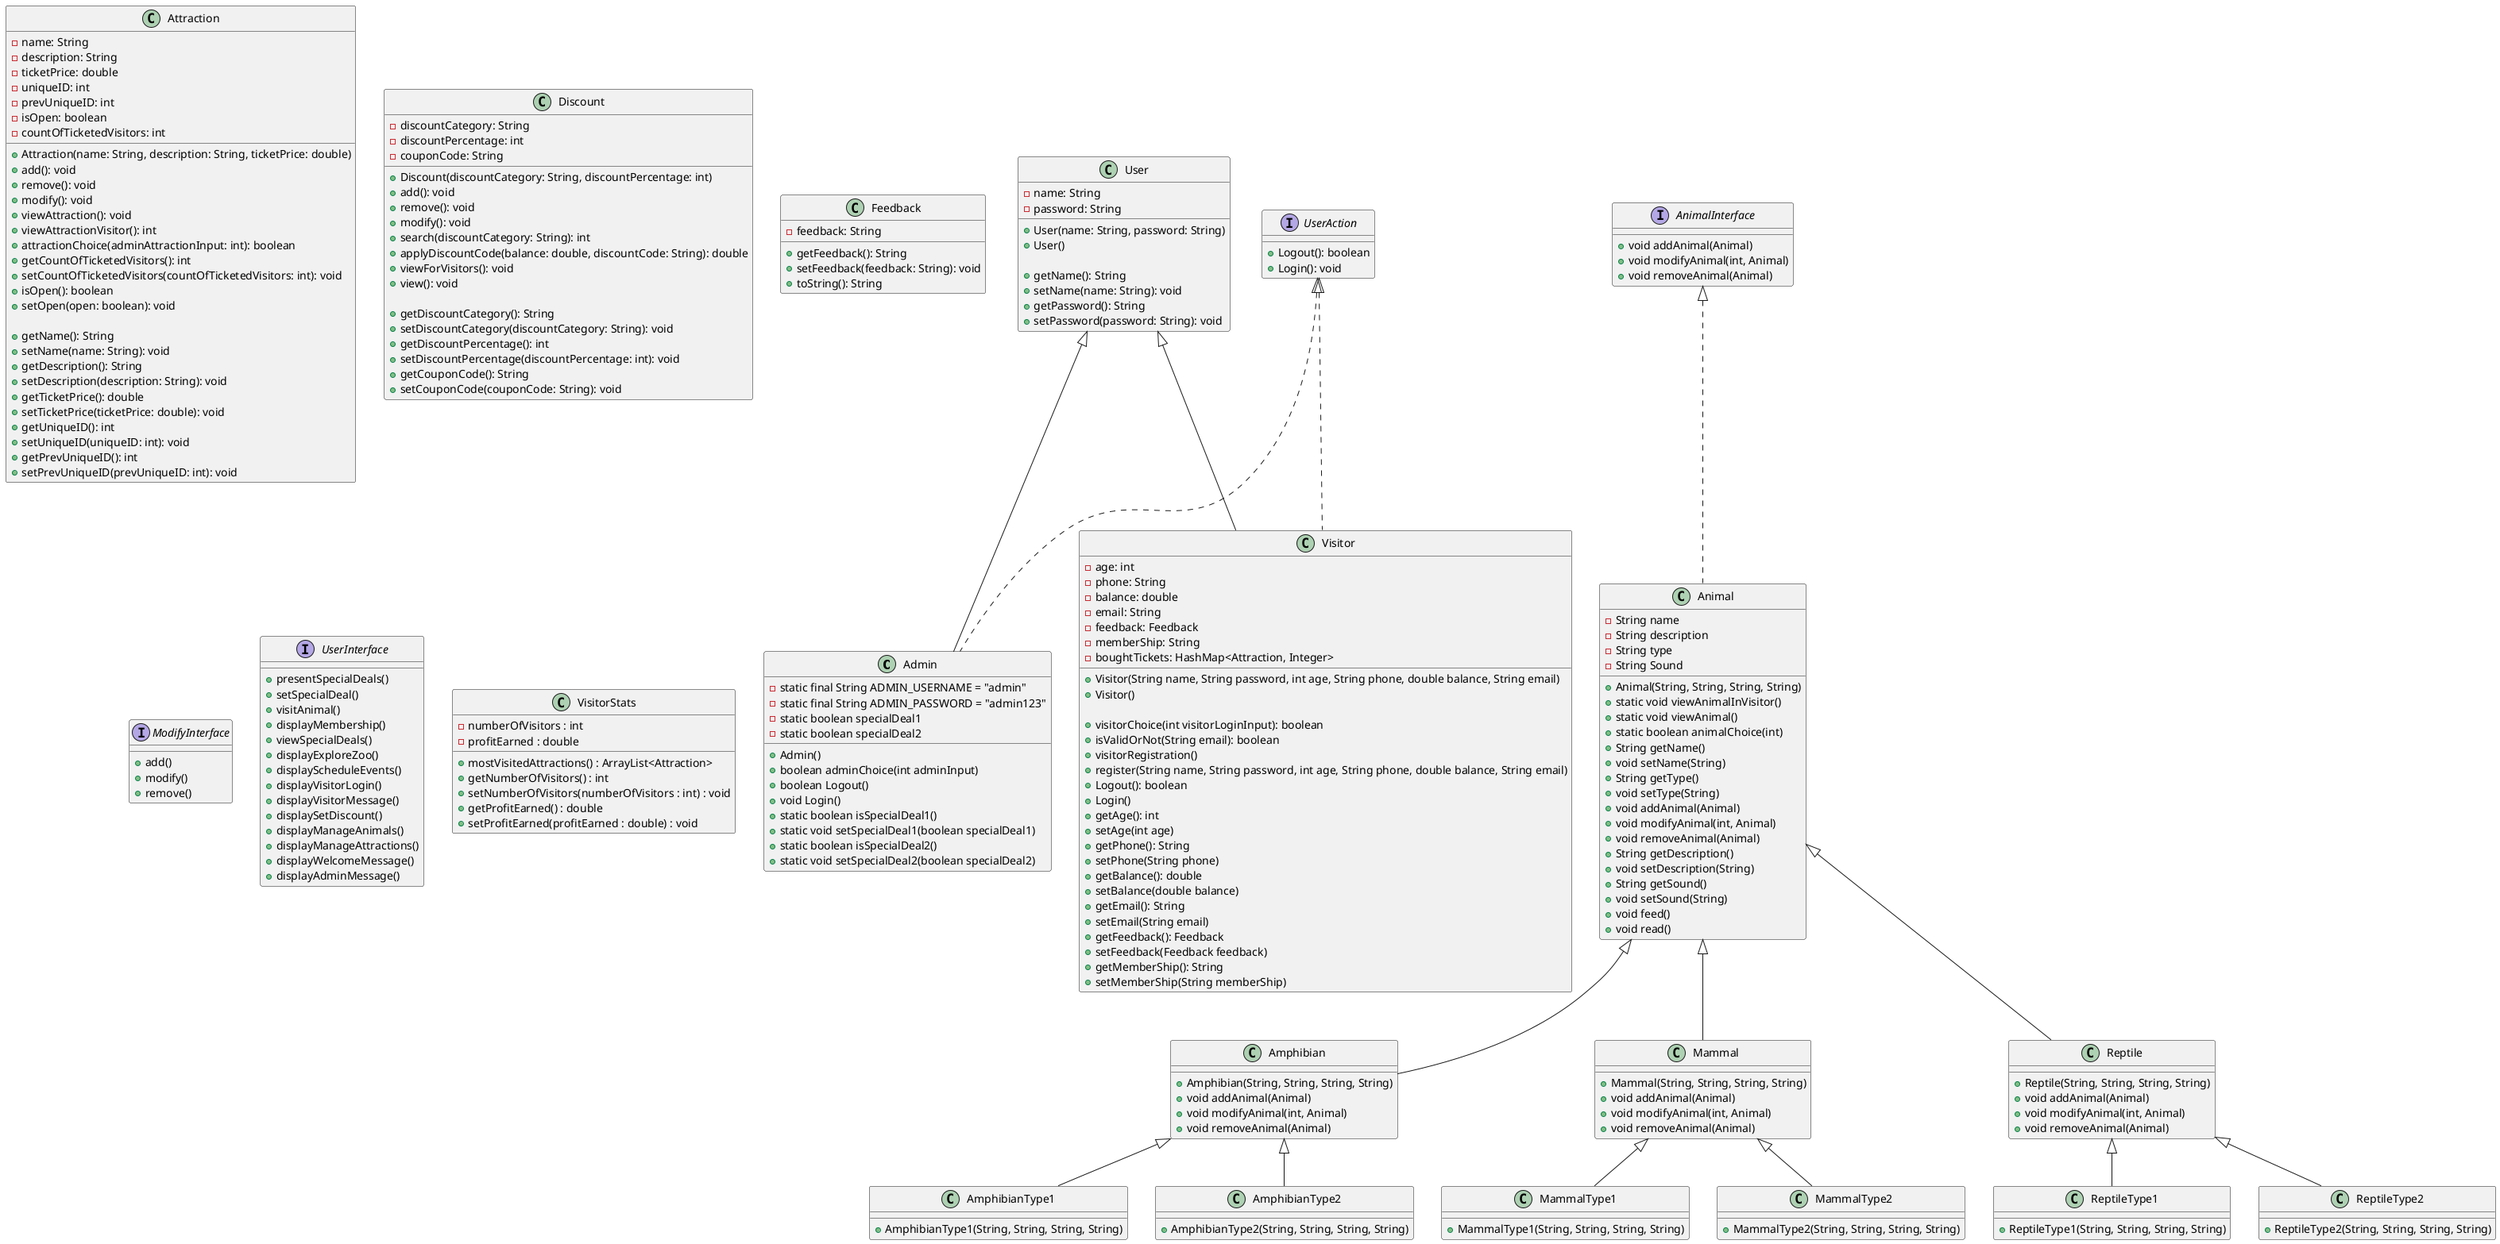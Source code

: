 @startuml initialDiagram

class Admin extends User implements UserAction {
  - static final String ADMIN_USERNAME = "admin"
  - static final String ADMIN_PASSWORD = "admin123"
  - static boolean specialDeal1
  - static boolean specialDeal2

  + Admin()
  + boolean adminChoice(int adminInput)
  + boolean Logout()
  + void Login()
  + static boolean isSpecialDeal1()
  + static void setSpecialDeal1(boolean specialDeal1)
  + static boolean isSpecialDeal2()
  + static void setSpecialDeal2(boolean specialDeal2)
}

class Attraction {
  - name: String
  - description: String
  - ticketPrice: double
  - uniqueID: int
  - prevUniqueID: int
  - isOpen: boolean
  - countOfTicketedVisitors: int

  + Attraction(name: String, description: String, ticketPrice: double)
  + add(): void
  + remove(): void
  + modify(): void
  + viewAttraction(): void
  + viewAttractionVisitor(): int
  + attractionChoice(adminAttractionInput: int): boolean
  + getCountOfTicketedVisitors(): int
  + setCountOfTicketedVisitors(countOfTicketedVisitors: int): void
  + isOpen(): boolean
  + setOpen(open: boolean): void

  + getName(): String
  + setName(name: String): void
  + getDescription(): String
  + setDescription(description: String): void
  + getTicketPrice(): double
  + setTicketPrice(ticketPrice: double): void
  + getUniqueID(): int
  + setUniqueID(uniqueID: int): void
  + getPrevUniqueID(): int
  + setPrevUniqueID(prevUniqueID: int): void
}

class Discount {
  - discountCategory: String
  - discountPercentage: int
  - couponCode: String

  + Discount(discountCategory: String, discountPercentage: int)
  + add(): void
  + remove(): void
  + modify(): void
  + search(discountCategory: String): int
  + applyDiscountCode(balance: double, discountCode: String): double
  + viewForVisitors(): void
  + view(): void

  + getDiscountCategory(): String
  + setDiscountCategory(discountCategory: String): void
  + getDiscountPercentage(): int
  + setDiscountPercentage(discountPercentage: int): void
  + getCouponCode(): String
  + setCouponCode(couponCode: String): void
}

class Feedback {
  - feedback: String

  + getFeedback(): String
  + setFeedback(feedback: String): void
  + toString(): String
}

interface ModifyInterface {
  + add()
  + modify()
  + remove()
}

class User {
  - name: String
  - password: String

  + User(name: String, password: String)
  + User()

  + getName(): String
  + setName(name: String): void
  + getPassword(): String
  + setPassword(password: String): void
}

interface UserAction {
  + Logout(): boolean
  + Login(): void
}

interface UserInterface {
  + presentSpecialDeals()
  + setSpecialDeal()
  + visitAnimal()
  + displayMembership()
  + viewSpecialDeals()
  + displayExploreZoo()
  + displayScheduleEvents()
  + displayVisitorLogin()
  + displayVisitorMessage()
  + displaySetDiscount()
  + displayManageAnimals()
  + displayManageAttractions()
  + displayWelcomeMessage()
  + displayAdminMessage()
}

class Visitor extends User implements UserAction{
  - age: int
  - phone: String
  - balance: double
  - email: String
  - feedback: Feedback
  - memberShip: String
  - boughtTickets: HashMap<Attraction, Integer>

  + Visitor(String name, String password, int age, String phone, double balance, String email)
  + Visitor()

  + visitorChoice(int visitorLoginInput): boolean
  + isValidOrNot(String email): boolean
  + visitorRegistration()
  + register(String name, String password, int age, String phone, double balance, String email)
  + Logout(): boolean
  + Login()
  + getAge(): int
  + setAge(int age)
  + getPhone(): String
  + setPhone(String phone)
  + getBalance(): double
  + setBalance(double balance)
  + getEmail(): String
  + setEmail(String email)
  + getFeedback(): Feedback
  + setFeedback(Feedback feedback)
  + getMemberShip(): String
  + setMemberShip(String memberShip)
}

class VisitorStats {
  - numberOfVisitors : int
  - profitEarned : double
  + mostVisitedAttractions() : ArrayList<Attraction>
  + getNumberOfVisitors() : int
  + setNumberOfVisitors(numberOfVisitors : int) : void
  + getProfitEarned() : double
  + setProfitEarned(profitEarned : double) : void
}


interface AnimalInterface {
        + void addAnimal(Animal)
        + void modifyAnimal(int, Animal)
        + void removeAnimal(Animal)
}

class Animal implements AnimalInterface{
        - String name
        - String description
        - String type
        - String Sound
        + Animal(String, String, String, String)
        + static void viewAnimalInVisitor()
        + static void viewAnimal()
        + static boolean animalChoice(int)
        + String getName()
        + void setName(String)
        + String getType()
        + void setType(String)
        + void addAnimal(Animal)
        + void modifyAnimal(int, Animal)
        + void removeAnimal(Animal)
        + String getDescription()
        + void setDescription(String)
        + String getSound()
        + void setSound(String)
        + void feed()
        + void read()
    }

    class Amphibian extends Animal{
        + Amphibian(String, String, String, String)
        + void addAnimal(Animal)
        + void modifyAnimal(int, Animal)
        + void removeAnimal(Animal)
    }

    class AmphibianType1 extends Amphibian{
        + AmphibianType1(String, String, String, String)
    }

    class AmphibianType2 extends Amphibian{
        + AmphibianType2(String, String, String, String)
    }

    class Mammal extends Animal{
        + Mammal(String, String, String, String)
        + void addAnimal(Animal)
        + void modifyAnimal(int, Animal)
        + void removeAnimal(Animal)
    }

    class MammalType1 extends Mammal{
        + MammalType1(String, String, String, String)
    }

    class MammalType2 extends Mammal{
        + MammalType2(String, String, String, String)
    }

    class Reptile extends Animal{
        + Reptile(String, String, String, String)
        + void addAnimal(Animal)
        + void modifyAnimal(int, Animal)
        + void removeAnimal(Animal)
    }

    class ReptileType1 extends Reptile{
        + ReptileType1(String, String, String, String)
    }

    class ReptileType2 extends Reptile{
        + ReptileType2(String, String, String, String)
    }


@enduml